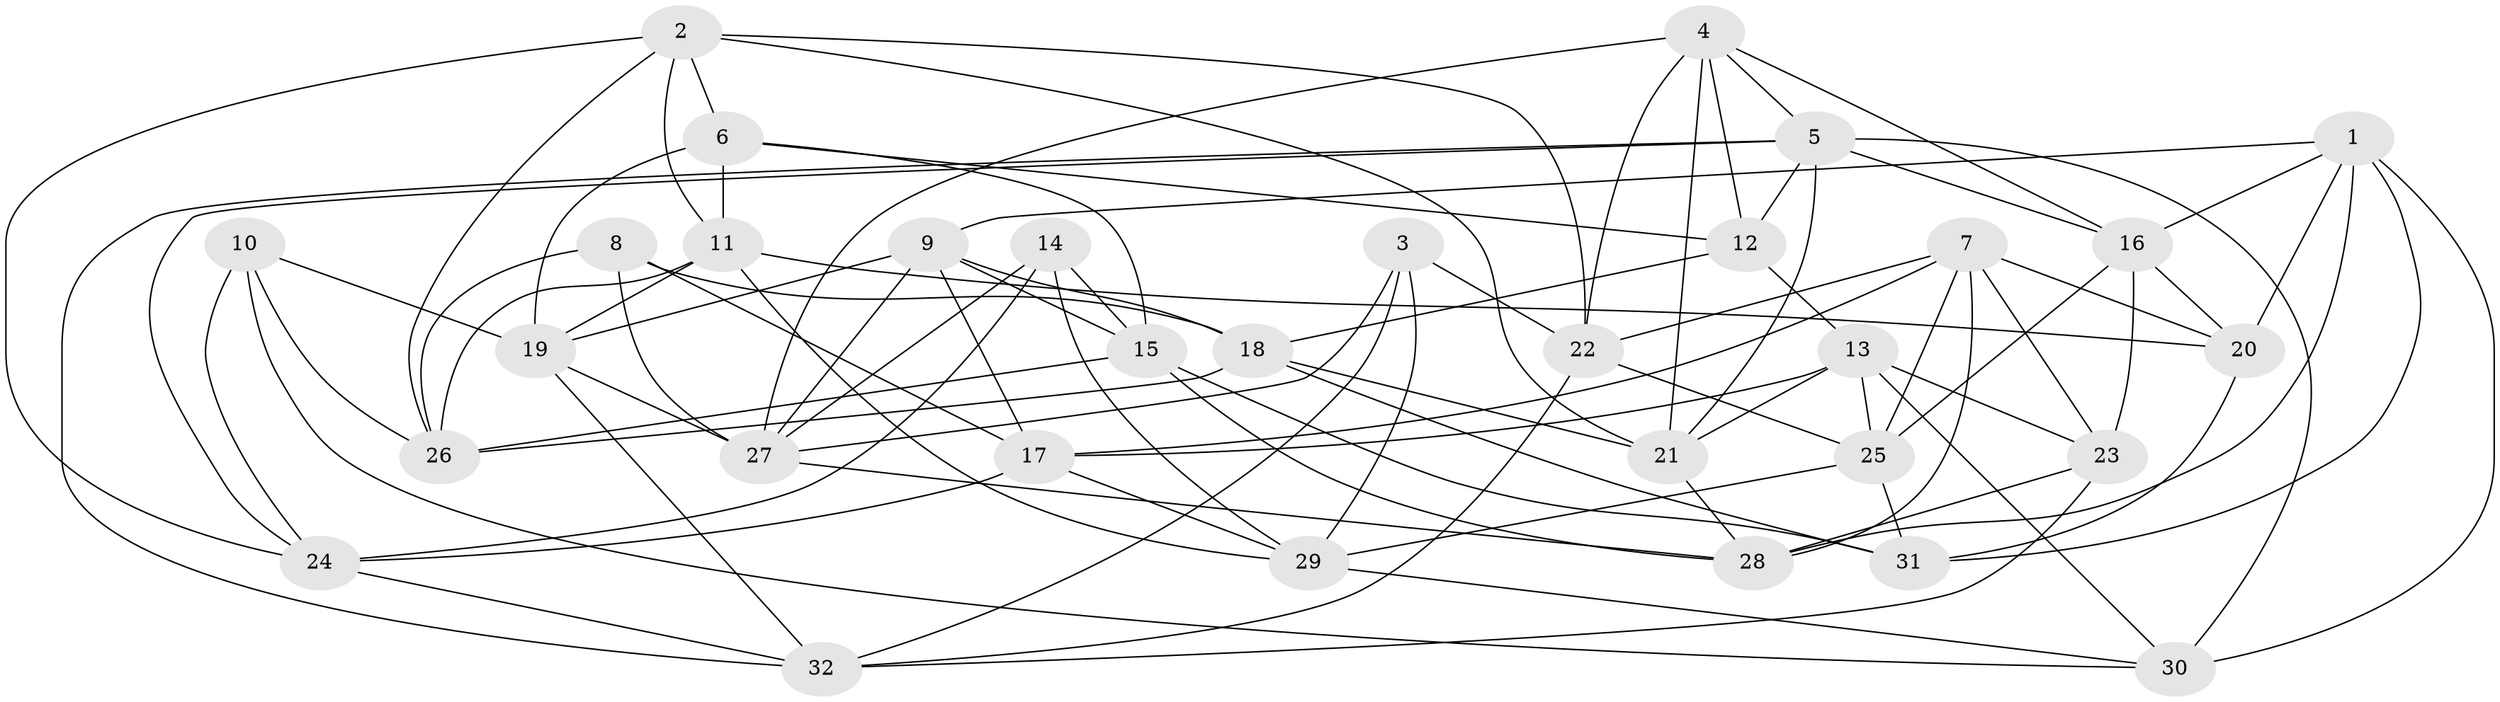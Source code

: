 // original degree distribution, {4: 1.0}
// Generated by graph-tools (version 1.1) at 2025/27/03/09/25 03:27:00]
// undirected, 32 vertices, 90 edges
graph export_dot {
graph [start="1"]
  node [color=gray90,style=filled];
  1;
  2;
  3;
  4;
  5;
  6;
  7;
  8;
  9;
  10;
  11;
  12;
  13;
  14;
  15;
  16;
  17;
  18;
  19;
  20;
  21;
  22;
  23;
  24;
  25;
  26;
  27;
  28;
  29;
  30;
  31;
  32;
  1 -- 9 [weight=1.0];
  1 -- 16 [weight=1.0];
  1 -- 20 [weight=1.0];
  1 -- 28 [weight=1.0];
  1 -- 30 [weight=1.0];
  1 -- 31 [weight=1.0];
  2 -- 6 [weight=1.0];
  2 -- 11 [weight=1.0];
  2 -- 21 [weight=1.0];
  2 -- 22 [weight=1.0];
  2 -- 24 [weight=1.0];
  2 -- 26 [weight=1.0];
  3 -- 22 [weight=1.0];
  3 -- 27 [weight=1.0];
  3 -- 29 [weight=1.0];
  3 -- 32 [weight=1.0];
  4 -- 5 [weight=1.0];
  4 -- 12 [weight=1.0];
  4 -- 16 [weight=1.0];
  4 -- 21 [weight=1.0];
  4 -- 22 [weight=1.0];
  4 -- 27 [weight=1.0];
  5 -- 12 [weight=1.0];
  5 -- 16 [weight=1.0];
  5 -- 21 [weight=1.0];
  5 -- 24 [weight=1.0];
  5 -- 30 [weight=2.0];
  5 -- 32 [weight=1.0];
  6 -- 11 [weight=1.0];
  6 -- 12 [weight=2.0];
  6 -- 15 [weight=1.0];
  6 -- 19 [weight=1.0];
  7 -- 17 [weight=1.0];
  7 -- 20 [weight=1.0];
  7 -- 22 [weight=1.0];
  7 -- 23 [weight=1.0];
  7 -- 25 [weight=1.0];
  7 -- 28 [weight=1.0];
  8 -- 17 [weight=1.0];
  8 -- 18 [weight=1.0];
  8 -- 26 [weight=1.0];
  8 -- 27 [weight=1.0];
  9 -- 15 [weight=1.0];
  9 -- 17 [weight=1.0];
  9 -- 18 [weight=1.0];
  9 -- 19 [weight=1.0];
  9 -- 27 [weight=1.0];
  10 -- 19 [weight=1.0];
  10 -- 24 [weight=1.0];
  10 -- 26 [weight=1.0];
  10 -- 30 [weight=1.0];
  11 -- 19 [weight=1.0];
  11 -- 20 [weight=1.0];
  11 -- 26 [weight=1.0];
  11 -- 29 [weight=1.0];
  12 -- 13 [weight=1.0];
  12 -- 18 [weight=1.0];
  13 -- 17 [weight=1.0];
  13 -- 21 [weight=1.0];
  13 -- 23 [weight=1.0];
  13 -- 25 [weight=1.0];
  13 -- 30 [weight=1.0];
  14 -- 15 [weight=1.0];
  14 -- 24 [weight=1.0];
  14 -- 27 [weight=1.0];
  14 -- 29 [weight=1.0];
  15 -- 26 [weight=1.0];
  15 -- 28 [weight=1.0];
  15 -- 31 [weight=1.0];
  16 -- 20 [weight=1.0];
  16 -- 23 [weight=1.0];
  16 -- 25 [weight=1.0];
  17 -- 24 [weight=1.0];
  17 -- 29 [weight=1.0];
  18 -- 21 [weight=1.0];
  18 -- 26 [weight=1.0];
  18 -- 31 [weight=1.0];
  19 -- 27 [weight=1.0];
  19 -- 32 [weight=1.0];
  20 -- 31 [weight=2.0];
  21 -- 28 [weight=1.0];
  22 -- 25 [weight=1.0];
  22 -- 32 [weight=1.0];
  23 -- 28 [weight=2.0];
  23 -- 32 [weight=1.0];
  24 -- 32 [weight=1.0];
  25 -- 29 [weight=1.0];
  25 -- 31 [weight=1.0];
  27 -- 28 [weight=2.0];
  29 -- 30 [weight=1.0];
}
